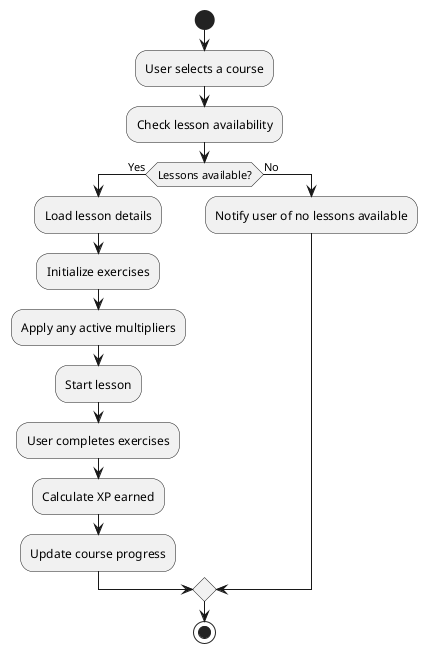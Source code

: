 @startuml LessonFeaturesActivity
start
:User selects a course;
:Check lesson availability;
if (Lessons available?) then (Yes)
    :Load lesson details;
    :Initialize exercises;
    :Apply any active multipliers;
    :Start lesson;
    :User completes exercises;
    :Calculate XP earned;
    :Update course progress;
else (No)
    :Notify user of no lessons available;
endif
stop
@enduml

